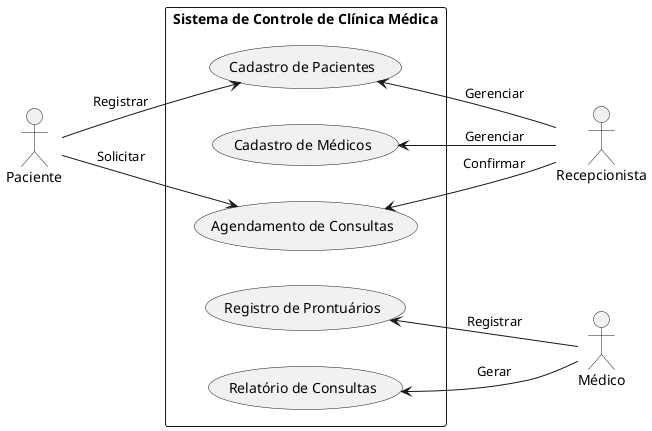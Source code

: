 @startuml "Sistema de Controle de Clínica Médica"
left to right direction

actor "Paciente" as patient
actor "Médico" as doctor
actor "Recepcionista" as receptionist

rectangle "Sistema de Controle de Clínica Médica" {
    usecase "Cadastro de Pacientes" as UC1
    usecase "Cadastro de Médicos" as UC2
    usecase "Agendamento de Consultas" as UC3
    usecase "Registro de Prontuários" as UC4
    usecase "Relatório de Consultas" as UC5
}

patient --> UC1 : Registrar
patient --> UC3 : Solicitar

UC1 <-- receptionist : Gerenciar
UC2 <-- receptionist : Gerenciar
UC3 <-- receptionist : Confirmar

UC4 <-- doctor : Registrar
UC5 <-- doctor : Gerar

@enduml

